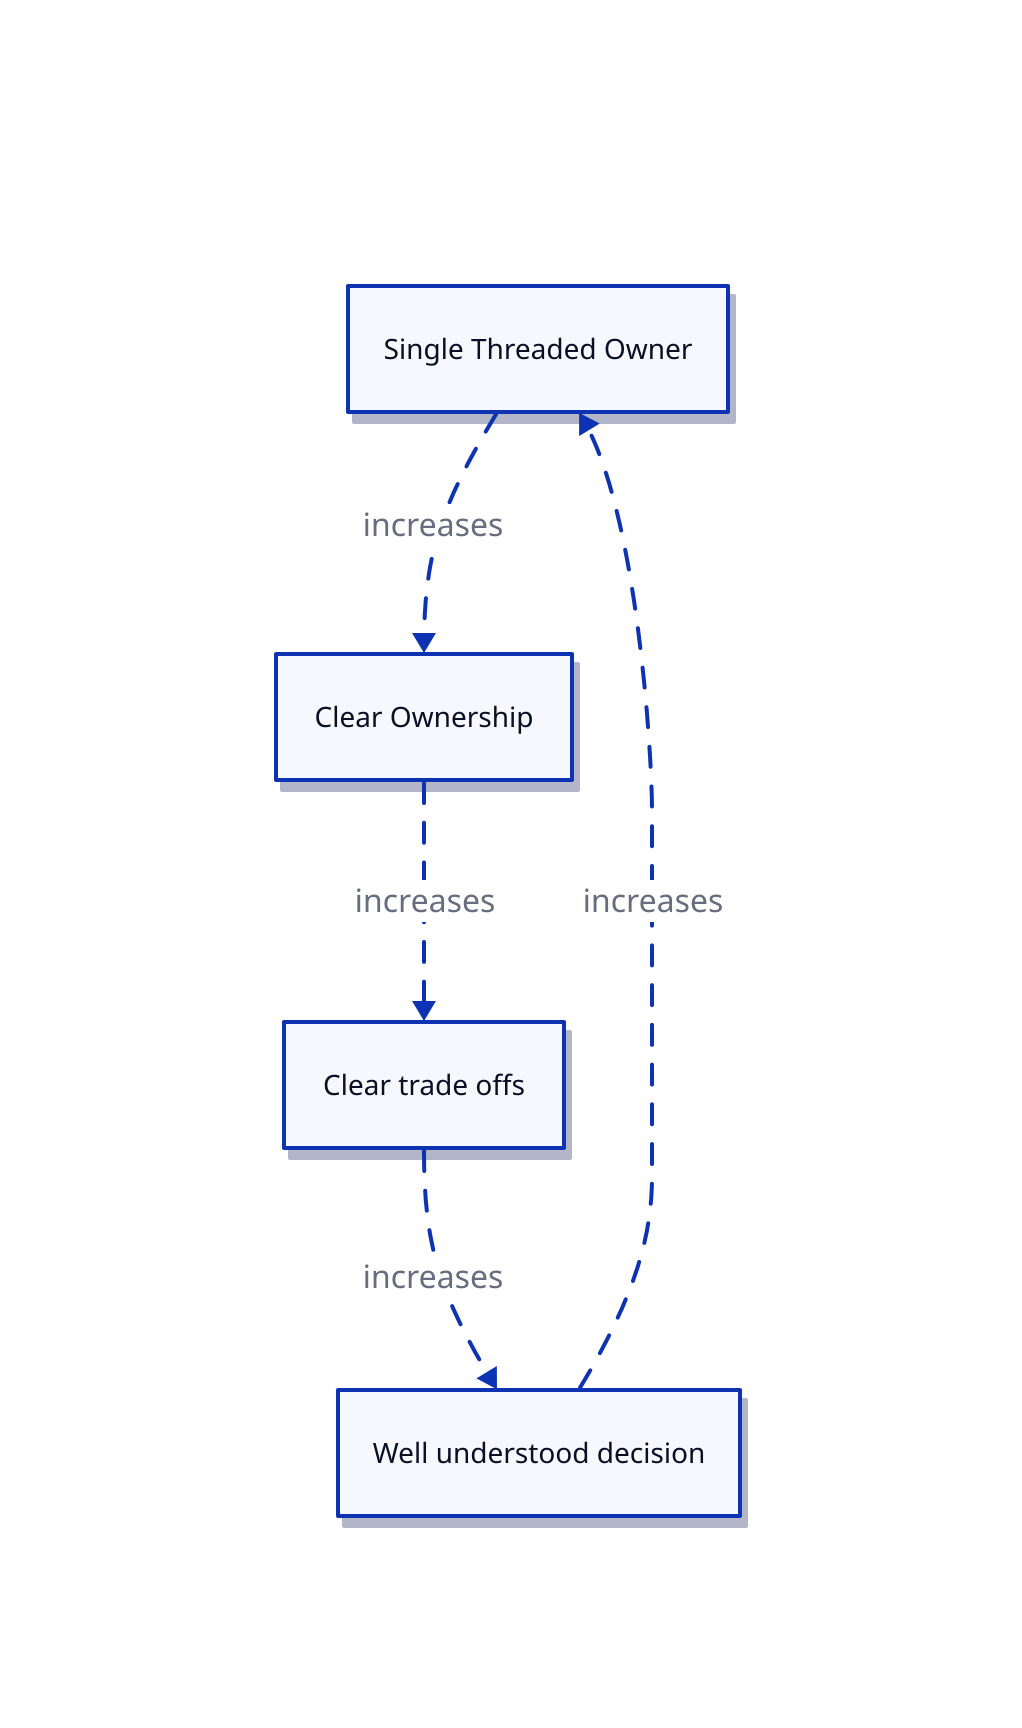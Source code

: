 vars: {
  d2-config: {
    layout-engine: elk
    theme-id: 6
  }
}

title: |md
  ### Positive Loop: Single-threaded ownership
| {
  shape: text
  near: top-center
  style.font-size: 40
  style.underline: true
}

*.style.font-size: 14
*.style.shadow: true

Single Threaded Owner -> Clear Ownership : increases {
  style.animated: true
  style.bold: true
}
Clear Ownership -> Clear trade offs : increases {
  style.animated: true
style.bold: true
}
Clear trade offs -> Well understood decision : increases {
  style.animated: true
style.bold: true
}
Well understood decision -> Single Threaded Owner: increases {
  style.animated: true
   style.bold: true
}
